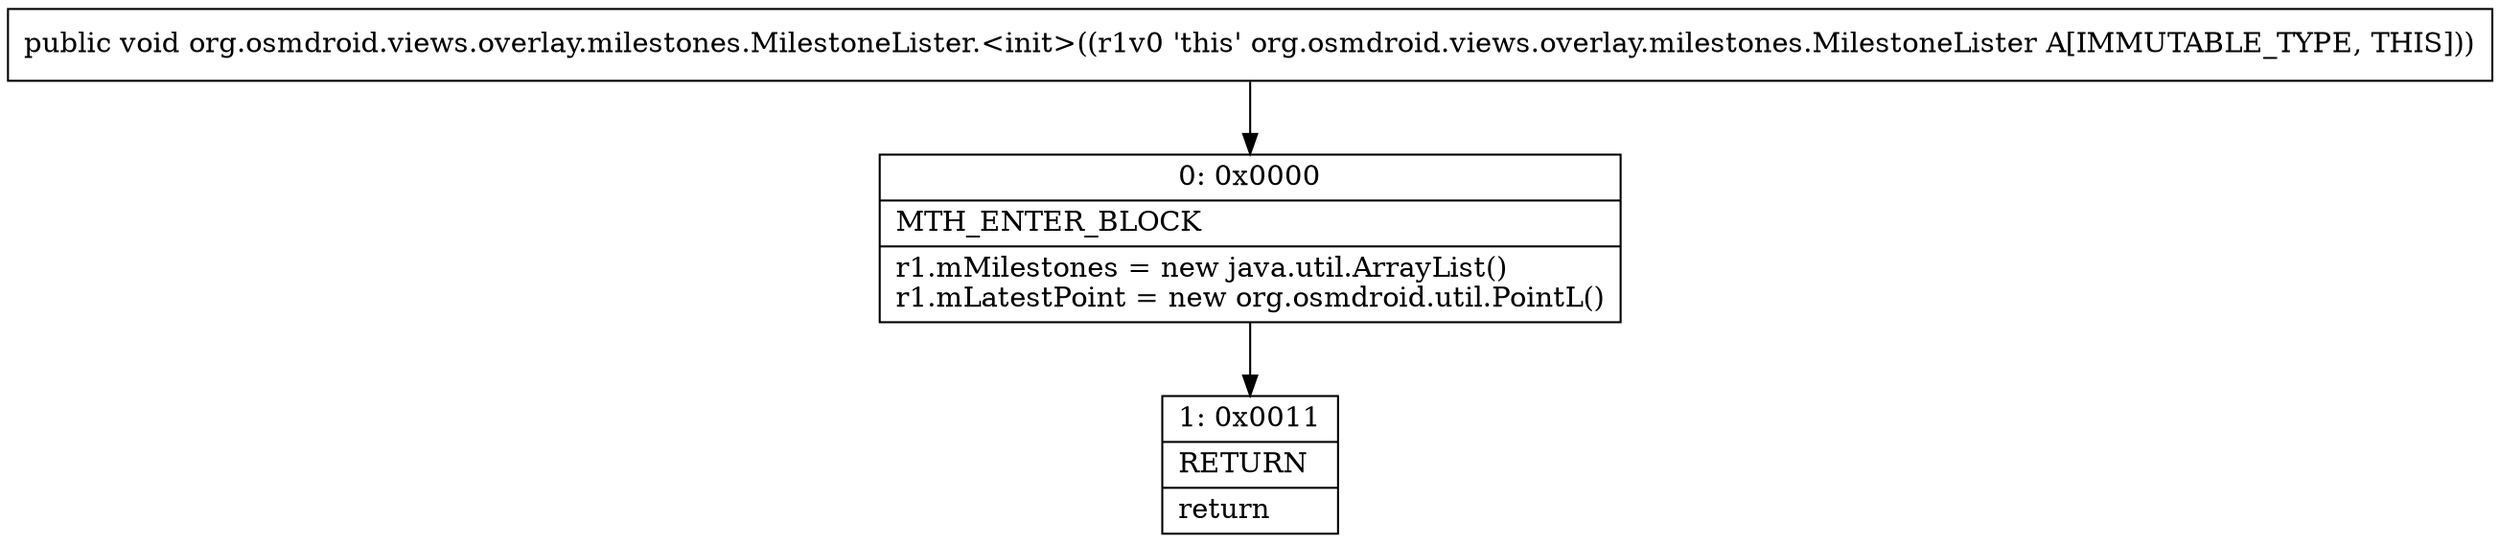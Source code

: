 digraph "CFG fororg.osmdroid.views.overlay.milestones.MilestoneLister.\<init\>()V" {
Node_0 [shape=record,label="{0\:\ 0x0000|MTH_ENTER_BLOCK\l|r1.mMilestones = new java.util.ArrayList()\lr1.mLatestPoint = new org.osmdroid.util.PointL()\l}"];
Node_1 [shape=record,label="{1\:\ 0x0011|RETURN\l|return\l}"];
MethodNode[shape=record,label="{public void org.osmdroid.views.overlay.milestones.MilestoneLister.\<init\>((r1v0 'this' org.osmdroid.views.overlay.milestones.MilestoneLister A[IMMUTABLE_TYPE, THIS])) }"];
MethodNode -> Node_0;
Node_0 -> Node_1;
}

